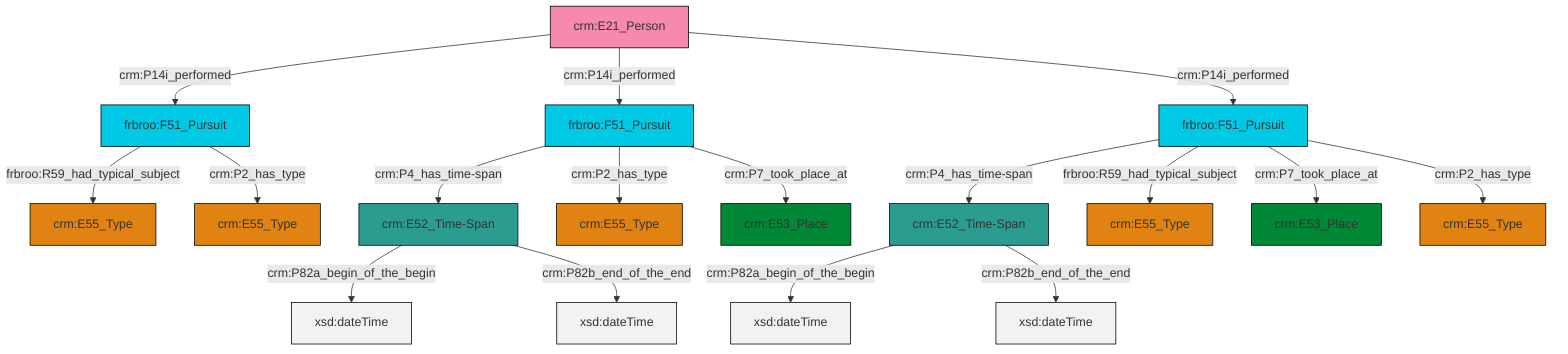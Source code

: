graph TD
classDef Literal fill:#f2f2f2,stroke:#000000;
classDef CRM_Entity fill:#FFFFFF,stroke:#000000;
classDef Temporal_Entity fill:#00C9E6, stroke:#000000;
classDef Type fill:#E18312, stroke:#000000;
classDef Time-Span fill:#2C9C91, stroke:#000000;
classDef Appellation fill:#FFEB7F, stroke:#000000;
classDef Place fill:#008836, stroke:#000000;
classDef Persistent_Item fill:#B266B2, stroke:#000000;
classDef Conceptual_Object fill:#FFD700, stroke:#000000;
classDef Physical_Thing fill:#D2B48C, stroke:#000000;
classDef Actor fill:#f58aad, stroke:#000000;
classDef PC_Classes fill:#4ce600, stroke:#000000;
classDef Multi fill:#cccccc,stroke:#000000;

4["crm:E21_Person"]:::Actor -->|crm:P14i_performed| 5["frbroo:F51_Pursuit"]:::Temporal_Entity
8["frbroo:F51_Pursuit"]:::Temporal_Entity -->|crm:P4_has_time-span| 9["crm:E52_Time-Span"]:::Time-Span
8["frbroo:F51_Pursuit"]:::Temporal_Entity -->|crm:P2_has_type| 0["crm:E55_Type"]:::Type
4["crm:E21_Person"]:::Actor -->|crm:P14i_performed| 8["frbroo:F51_Pursuit"]:::Temporal_Entity
5["frbroo:F51_Pursuit"]:::Temporal_Entity -->|frbroo:R59_had_typical_subject| 10["crm:E55_Type"]:::Type
9["crm:E52_Time-Span"]:::Time-Span -->|crm:P82a_begin_of_the_begin| 12[xsd:dateTime]:::Literal
13["frbroo:F51_Pursuit"]:::Temporal_Entity -->|crm:P4_has_time-span| 14["crm:E52_Time-Span"]:::Time-Span
13["frbroo:F51_Pursuit"]:::Temporal_Entity -->|frbroo:R59_had_typical_subject| 16["crm:E55_Type"]:::Type
13["frbroo:F51_Pursuit"]:::Temporal_Entity -->|crm:P7_took_place_at| 17["crm:E53_Place"]:::Place
14["crm:E52_Time-Span"]:::Time-Span -->|crm:P82a_begin_of_the_begin| 19[xsd:dateTime]:::Literal
13["frbroo:F51_Pursuit"]:::Temporal_Entity -->|crm:P2_has_type| 2["crm:E55_Type"]:::Type
4["crm:E21_Person"]:::Actor -->|crm:P14i_performed| 13["frbroo:F51_Pursuit"]:::Temporal_Entity
5["frbroo:F51_Pursuit"]:::Temporal_Entity -->|crm:P2_has_type| 23["crm:E55_Type"]:::Type
14["crm:E52_Time-Span"]:::Time-Span -->|crm:P82b_end_of_the_end| 31[xsd:dateTime]:::Literal
9["crm:E52_Time-Span"]:::Time-Span -->|crm:P82b_end_of_the_end| 32[xsd:dateTime]:::Literal
8["frbroo:F51_Pursuit"]:::Temporal_Entity -->|crm:P7_took_place_at| 6["crm:E53_Place"]:::Place